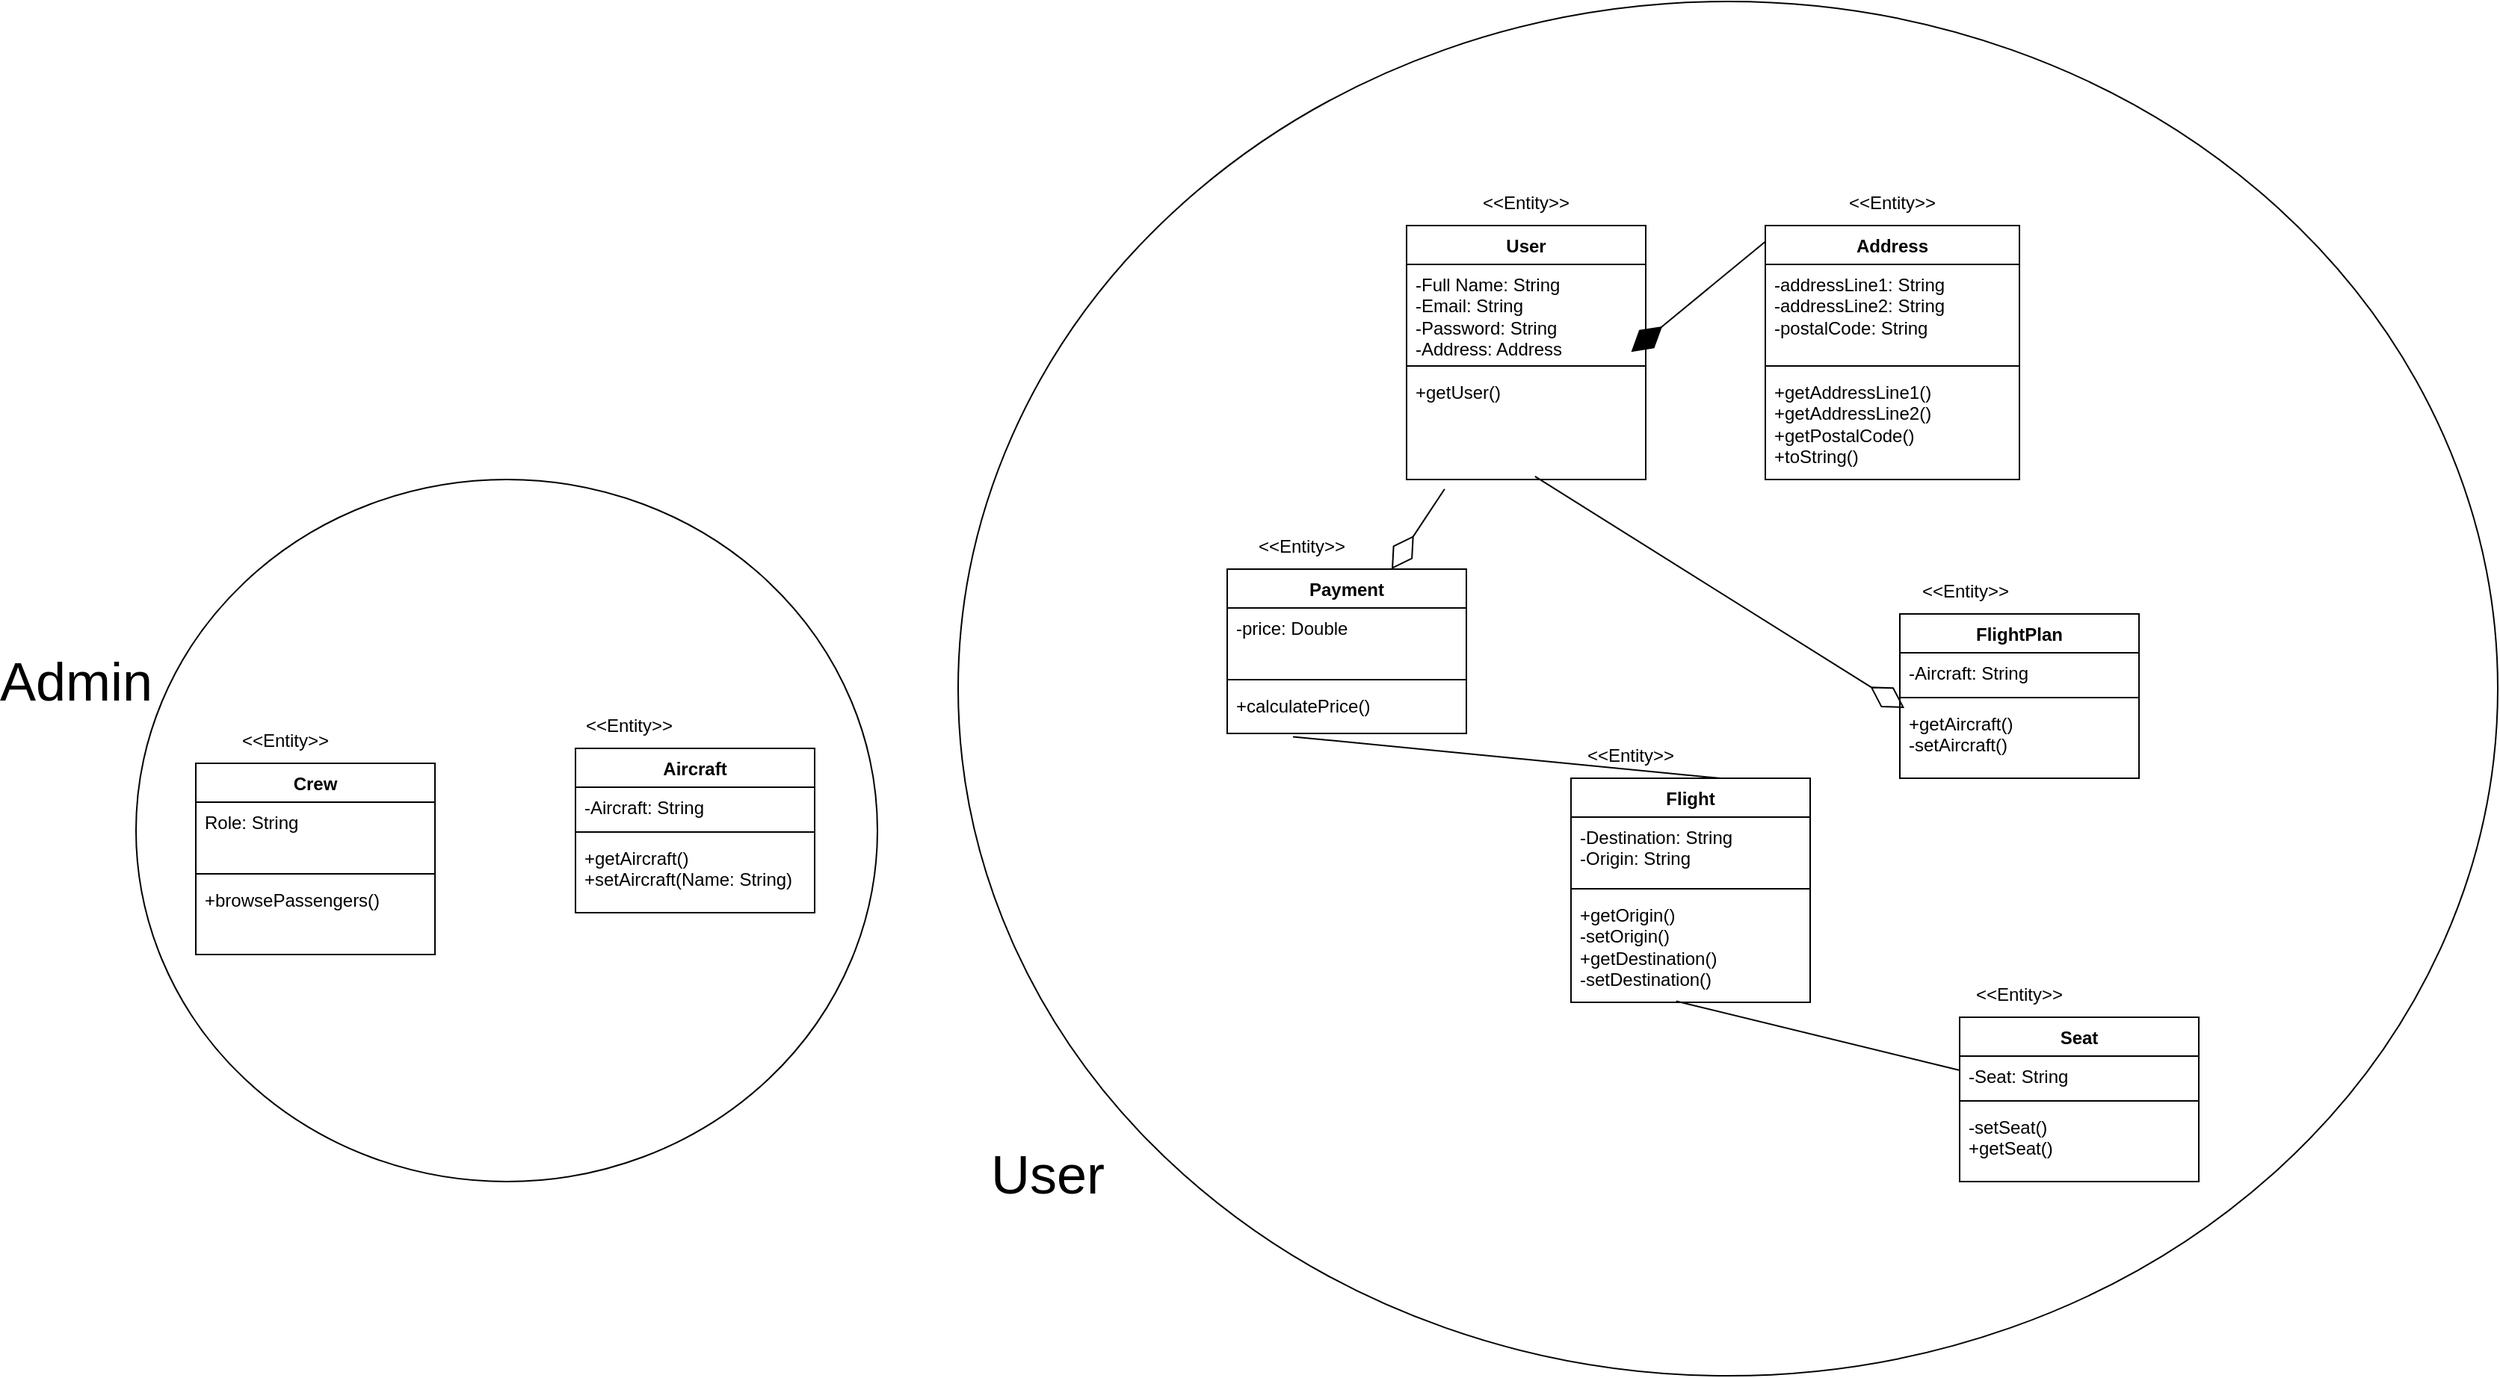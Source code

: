 <mxfile version="22.1.4" type="device">
  <diagram id="C5RBs43oDa-KdzZeNtuy" name="Page-1">
    <mxGraphModel dx="3447" dy="2157" grid="1" gridSize="10" guides="1" tooltips="1" connect="1" arrows="1" fold="1" page="1" pageScale="1" pageWidth="827" pageHeight="1169" math="0" shadow="0">
      <root>
        <mxCell id="WIyWlLk6GJQsqaUBKTNV-0" />
        <mxCell id="WIyWlLk6GJQsqaUBKTNV-1" parent="WIyWlLk6GJQsqaUBKTNV-0" />
        <mxCell id="-vH5pRsoWmM6Osm-KK8t-3" value="" style="ellipse;whiteSpace=wrap;html=1;" vertex="1" parent="WIyWlLk6GJQsqaUBKTNV-1">
          <mxGeometry x="-840" y="180" width="496" height="470" as="geometry" />
        </mxCell>
        <mxCell id="-vH5pRsoWmM6Osm-KK8t-2" value="" style="ellipse;whiteSpace=wrap;html=1;" vertex="1" parent="WIyWlLk6GJQsqaUBKTNV-1">
          <mxGeometry x="-290" y="-140" width="1030" height="920" as="geometry" />
        </mxCell>
        <mxCell id="Yz03TkBFd3FAtbBoqeUl-5" value="" style="endArrow=none;html=1;rounded=0;entryX=0.44;entryY=0.989;entryDx=0;entryDy=0;entryPerimeter=0;" parent="WIyWlLk6GJQsqaUBKTNV-1" source="bgtgCMK5aEXu05F9IUnw-32" target="bgtgCMK5aEXu05F9IUnw-29" edge="1">
          <mxGeometry width="50" height="50" relative="1" as="geometry">
            <mxPoint x="370" y="486" as="sourcePoint" />
            <mxPoint x="370" y="394" as="targetPoint" />
            <Array as="points" />
          </mxGeometry>
        </mxCell>
        <mxCell id="bgtgCMK5aEXu05F9IUnw-9" value="" style="endArrow=diamondThin;endFill=0;endSize=24;html=1;rounded=0;exitX=0.537;exitY=0.972;exitDx=0;exitDy=0;exitPerimeter=0;entryX=0.019;entryY=0.06;entryDx=0;entryDy=0;entryPerimeter=0;" parent="WIyWlLk6GJQsqaUBKTNV-1" source="bgtgCMK5aEXu05F9IUnw-17" target="LZ5K889gVJkAt_bsuOOK-11" edge="1">
          <mxGeometry width="160" relative="1" as="geometry">
            <mxPoint x="90" y="140" as="sourcePoint" />
            <mxPoint x="180" y="200" as="targetPoint" />
            <Array as="points" />
          </mxGeometry>
        </mxCell>
        <mxCell id="6pDcwxecMCzJk17_jxcg-24" value="&amp;lt;&amp;lt;Entity&amp;gt;&amp;gt;" style="text;html=1;strokeColor=none;fillColor=none;align=center;verticalAlign=middle;whiteSpace=wrap;rounded=0;" parent="WIyWlLk6GJQsqaUBKTNV-1" vertex="1">
          <mxGeometry x="305" y="-20" width="60" height="30" as="geometry" />
        </mxCell>
        <mxCell id="6pDcwxecMCzJk17_jxcg-25" value="&amp;lt;&amp;lt;Entity&amp;gt;&amp;gt;" style="text;html=1;strokeColor=none;fillColor=none;align=center;verticalAlign=middle;whiteSpace=wrap;rounded=0;" parent="WIyWlLk6GJQsqaUBKTNV-1" vertex="1">
          <mxGeometry x="354" y="240" width="60" height="30" as="geometry" />
        </mxCell>
        <mxCell id="6pDcwxecMCzJk17_jxcg-26" value="&amp;lt;&amp;lt;Entity&amp;gt;&amp;gt;" style="text;html=1;strokeColor=none;fillColor=none;align=center;verticalAlign=middle;whiteSpace=wrap;rounded=0;" parent="WIyWlLk6GJQsqaUBKTNV-1" vertex="1">
          <mxGeometry x="60" y="-20" width="60" height="30" as="geometry" />
        </mxCell>
        <mxCell id="6pDcwxecMCzJk17_jxcg-27" value="&amp;lt;&amp;lt;Entity&amp;gt;&amp;gt;" style="text;html=1;strokeColor=none;fillColor=none;align=center;verticalAlign=middle;whiteSpace=wrap;rounded=0;" parent="WIyWlLk6GJQsqaUBKTNV-1" vertex="1">
          <mxGeometry x="-90" y="210" width="60" height="30" as="geometry" />
        </mxCell>
        <mxCell id="6pDcwxecMCzJk17_jxcg-28" value="&amp;lt;&amp;lt;Entity&amp;gt;&amp;gt;" style="text;html=1;strokeColor=none;fillColor=none;align=center;verticalAlign=middle;whiteSpace=wrap;rounded=0;" parent="WIyWlLk6GJQsqaUBKTNV-1" vertex="1">
          <mxGeometry x="390" y="510" width="60" height="30" as="geometry" />
        </mxCell>
        <mxCell id="bgtgCMK5aEXu05F9IUnw-14" value="User" style="swimlane;fontStyle=1;align=center;verticalAlign=top;childLayout=stackLayout;horizontal=1;startSize=26;horizontalStack=0;resizeParent=1;resizeParentMax=0;resizeLast=0;collapsible=1;marginBottom=0;whiteSpace=wrap;html=1;" parent="WIyWlLk6GJQsqaUBKTNV-1" vertex="1">
          <mxGeometry x="10" y="10" width="160" height="170" as="geometry" />
        </mxCell>
        <mxCell id="bgtgCMK5aEXu05F9IUnw-15" value="-Full Name: String&lt;br&gt;-Email: String&lt;br&gt;-Password: String&lt;br&gt;-Address: Address" style="text;strokeColor=none;fillColor=none;align=left;verticalAlign=top;spacingLeft=4;spacingRight=4;overflow=hidden;rotatable=0;points=[[0,0.5],[1,0.5]];portConstraint=eastwest;whiteSpace=wrap;html=1;" parent="bgtgCMK5aEXu05F9IUnw-14" vertex="1">
          <mxGeometry y="26" width="160" height="64" as="geometry" />
        </mxCell>
        <mxCell id="bgtgCMK5aEXu05F9IUnw-16" value="" style="line;strokeWidth=1;fillColor=none;align=left;verticalAlign=middle;spacingTop=-1;spacingLeft=3;spacingRight=3;rotatable=0;labelPosition=right;points=[];portConstraint=eastwest;strokeColor=inherit;" parent="bgtgCMK5aEXu05F9IUnw-14" vertex="1">
          <mxGeometry y="90" width="160" height="8" as="geometry" />
        </mxCell>
        <mxCell id="bgtgCMK5aEXu05F9IUnw-17" value="+getUser()" style="text;strokeColor=none;fillColor=none;align=left;verticalAlign=top;spacingLeft=4;spacingRight=4;overflow=hidden;rotatable=0;points=[[0,0.5],[1,0.5]];portConstraint=eastwest;whiteSpace=wrap;html=1;" parent="bgtgCMK5aEXu05F9IUnw-14" vertex="1">
          <mxGeometry y="98" width="160" height="72" as="geometry" />
        </mxCell>
        <mxCell id="bgtgCMK5aEXu05F9IUnw-18" value="Address" style="swimlane;fontStyle=1;align=center;verticalAlign=top;childLayout=stackLayout;horizontal=1;startSize=26;horizontalStack=0;resizeParent=1;resizeParentMax=0;resizeLast=0;collapsible=1;marginBottom=0;whiteSpace=wrap;html=1;" parent="WIyWlLk6GJQsqaUBKTNV-1" vertex="1">
          <mxGeometry x="250" y="10" width="170" height="170" as="geometry" />
        </mxCell>
        <mxCell id="bgtgCMK5aEXu05F9IUnw-19" value="-addressLine1: String&lt;br&gt;-addressLine2: String&lt;br&gt;-postalCode: String" style="text;strokeColor=none;fillColor=none;align=left;verticalAlign=top;spacingLeft=4;spacingRight=4;overflow=hidden;rotatable=0;points=[[0,0.5],[1,0.5]];portConstraint=eastwest;whiteSpace=wrap;html=1;" parent="bgtgCMK5aEXu05F9IUnw-18" vertex="1">
          <mxGeometry y="26" width="170" height="64" as="geometry" />
        </mxCell>
        <mxCell id="bgtgCMK5aEXu05F9IUnw-20" value="" style="line;strokeWidth=1;fillColor=none;align=left;verticalAlign=middle;spacingTop=-1;spacingLeft=3;spacingRight=3;rotatable=0;labelPosition=right;points=[];portConstraint=eastwest;strokeColor=inherit;" parent="bgtgCMK5aEXu05F9IUnw-18" vertex="1">
          <mxGeometry y="90" width="170" height="8" as="geometry" />
        </mxCell>
        <mxCell id="bgtgCMK5aEXu05F9IUnw-21" value="+getAddressLine1()&lt;br&gt;+getAddressLine2()&lt;br&gt;+getPostalCode()&lt;br&gt;+toString()" style="text;strokeColor=none;fillColor=none;align=left;verticalAlign=top;spacingLeft=4;spacingRight=4;overflow=hidden;rotatable=0;points=[[0,0.5],[1,0.5]];portConstraint=eastwest;whiteSpace=wrap;html=1;" parent="bgtgCMK5aEXu05F9IUnw-18" vertex="1">
          <mxGeometry y="98" width="170" height="72" as="geometry" />
        </mxCell>
        <mxCell id="bgtgCMK5aEXu05F9IUnw-22" value="Aircraft" style="swimlane;fontStyle=1;align=center;verticalAlign=top;childLayout=stackLayout;horizontal=1;startSize=26;horizontalStack=0;resizeParent=1;resizeParentMax=0;resizeLast=0;collapsible=1;marginBottom=0;whiteSpace=wrap;html=1;" parent="WIyWlLk6GJQsqaUBKTNV-1" vertex="1">
          <mxGeometry x="-546" y="360" width="160" height="110" as="geometry" />
        </mxCell>
        <mxCell id="bgtgCMK5aEXu05F9IUnw-23" value="-Aircraft: String" style="text;strokeColor=none;fillColor=none;align=left;verticalAlign=top;spacingLeft=4;spacingRight=4;overflow=hidden;rotatable=0;points=[[0,0.5],[1,0.5]];portConstraint=eastwest;whiteSpace=wrap;html=1;" parent="bgtgCMK5aEXu05F9IUnw-22" vertex="1">
          <mxGeometry y="26" width="160" height="26" as="geometry" />
        </mxCell>
        <mxCell id="bgtgCMK5aEXu05F9IUnw-24" value="" style="line;strokeWidth=1;fillColor=none;align=left;verticalAlign=middle;spacingTop=-1;spacingLeft=3;spacingRight=3;rotatable=0;labelPosition=right;points=[];portConstraint=eastwest;strokeColor=inherit;" parent="bgtgCMK5aEXu05F9IUnw-22" vertex="1">
          <mxGeometry y="52" width="160" height="8" as="geometry" />
        </mxCell>
        <mxCell id="bgtgCMK5aEXu05F9IUnw-25" value="+getAircraft()&lt;br&gt;+setAircraft(Name: String)" style="text;strokeColor=none;fillColor=none;align=left;verticalAlign=top;spacingLeft=4;spacingRight=4;overflow=hidden;rotatable=0;points=[[0,0.5],[1,0.5]];portConstraint=eastwest;whiteSpace=wrap;html=1;" parent="bgtgCMK5aEXu05F9IUnw-22" vertex="1">
          <mxGeometry y="60" width="160" height="50" as="geometry" />
        </mxCell>
        <mxCell id="bgtgCMK5aEXu05F9IUnw-30" value="" style="endArrow=diamondThin;endFill=0;endSize=24;html=1;rounded=0;exitX=0.159;exitY=1.089;exitDx=0;exitDy=0;exitPerimeter=0;" parent="WIyWlLk6GJQsqaUBKTNV-1" source="bgtgCMK5aEXu05F9IUnw-17" edge="1">
          <mxGeometry width="160" relative="1" as="geometry">
            <mxPoint x="55" y="140" as="sourcePoint" />
            <mxPoint y="240" as="targetPoint" />
          </mxGeometry>
        </mxCell>
        <mxCell id="bgtgCMK5aEXu05F9IUnw-26" value="Flight" style="swimlane;fontStyle=1;align=center;verticalAlign=top;childLayout=stackLayout;horizontal=1;startSize=26;horizontalStack=0;resizeParent=1;resizeParentMax=0;resizeLast=0;collapsible=1;marginBottom=0;whiteSpace=wrap;html=1;" parent="WIyWlLk6GJQsqaUBKTNV-1" vertex="1">
          <mxGeometry x="120" y="380" width="160" height="150" as="geometry" />
        </mxCell>
        <mxCell id="bgtgCMK5aEXu05F9IUnw-27" value="-Destination: String&lt;br&gt;-Origin: String" style="text;strokeColor=none;fillColor=none;align=left;verticalAlign=top;spacingLeft=4;spacingRight=4;overflow=hidden;rotatable=0;points=[[0,0.5],[1,0.5]];portConstraint=eastwest;whiteSpace=wrap;html=1;" parent="bgtgCMK5aEXu05F9IUnw-26" vertex="1">
          <mxGeometry y="26" width="160" height="44" as="geometry" />
        </mxCell>
        <mxCell id="bgtgCMK5aEXu05F9IUnw-28" value="" style="line;strokeWidth=1;fillColor=none;align=left;verticalAlign=middle;spacingTop=-1;spacingLeft=3;spacingRight=3;rotatable=0;labelPosition=right;points=[];portConstraint=eastwest;strokeColor=inherit;" parent="bgtgCMK5aEXu05F9IUnw-26" vertex="1">
          <mxGeometry y="70" width="160" height="8" as="geometry" />
        </mxCell>
        <mxCell id="bgtgCMK5aEXu05F9IUnw-29" value="+getOrigin()&lt;br&gt;-setOrigin()&lt;br&gt;+getDestination()&lt;br&gt;-setDestination()" style="text;strokeColor=none;fillColor=none;align=left;verticalAlign=top;spacingLeft=4;spacingRight=4;overflow=hidden;rotatable=0;points=[[0,0.5],[1,0.5]];portConstraint=eastwest;whiteSpace=wrap;html=1;" parent="bgtgCMK5aEXu05F9IUnw-26" vertex="1">
          <mxGeometry y="78" width="160" height="72" as="geometry" />
        </mxCell>
        <mxCell id="bgtgCMK5aEXu05F9IUnw-32" value="Seat" style="swimlane;fontStyle=1;align=center;verticalAlign=top;childLayout=stackLayout;horizontal=1;startSize=26;horizontalStack=0;resizeParent=1;resizeParentMax=0;resizeLast=0;collapsible=1;marginBottom=0;whiteSpace=wrap;html=1;" parent="WIyWlLk6GJQsqaUBKTNV-1" vertex="1">
          <mxGeometry x="380" y="540" width="160" height="110" as="geometry" />
        </mxCell>
        <mxCell id="bgtgCMK5aEXu05F9IUnw-33" value="-Seat: String" style="text;strokeColor=none;fillColor=none;align=left;verticalAlign=top;spacingLeft=4;spacingRight=4;overflow=hidden;rotatable=0;points=[[0,0.5],[1,0.5]];portConstraint=eastwest;whiteSpace=wrap;html=1;" parent="bgtgCMK5aEXu05F9IUnw-32" vertex="1">
          <mxGeometry y="26" width="160" height="26" as="geometry" />
        </mxCell>
        <mxCell id="bgtgCMK5aEXu05F9IUnw-34" value="" style="line;strokeWidth=1;fillColor=none;align=left;verticalAlign=middle;spacingTop=-1;spacingLeft=3;spacingRight=3;rotatable=0;labelPosition=right;points=[];portConstraint=eastwest;strokeColor=inherit;" parent="bgtgCMK5aEXu05F9IUnw-32" vertex="1">
          <mxGeometry y="52" width="160" height="8" as="geometry" />
        </mxCell>
        <mxCell id="bgtgCMK5aEXu05F9IUnw-35" value="-setSeat()&lt;br&gt;+getSeat()" style="text;strokeColor=none;fillColor=none;align=left;verticalAlign=top;spacingLeft=4;spacingRight=4;overflow=hidden;rotatable=0;points=[[0,0.5],[1,0.5]];portConstraint=eastwest;whiteSpace=wrap;html=1;" parent="bgtgCMK5aEXu05F9IUnw-32" vertex="1">
          <mxGeometry y="60" width="160" height="50" as="geometry" />
        </mxCell>
        <mxCell id="6pDcwxecMCzJk17_jxcg-50" value="Crew" style="swimlane;fontStyle=1;align=center;verticalAlign=top;childLayout=stackLayout;horizontal=1;startSize=26;horizontalStack=0;resizeParent=1;resizeParentMax=0;resizeLast=0;collapsible=1;marginBottom=0;whiteSpace=wrap;html=1;" parent="WIyWlLk6GJQsqaUBKTNV-1" vertex="1">
          <mxGeometry x="-800" y="370" width="160" height="128" as="geometry" />
        </mxCell>
        <mxCell id="6pDcwxecMCzJk17_jxcg-51" value="Role: String" style="text;strokeColor=none;fillColor=none;align=left;verticalAlign=top;spacingLeft=4;spacingRight=4;overflow=hidden;rotatable=0;points=[[0,0.5],[1,0.5]];portConstraint=eastwest;whiteSpace=wrap;html=1;" parent="6pDcwxecMCzJk17_jxcg-50" vertex="1">
          <mxGeometry y="26" width="160" height="44" as="geometry" />
        </mxCell>
        <mxCell id="6pDcwxecMCzJk17_jxcg-52" value="" style="line;strokeWidth=1;fillColor=none;align=left;verticalAlign=middle;spacingTop=-1;spacingLeft=3;spacingRight=3;rotatable=0;labelPosition=right;points=[];portConstraint=eastwest;strokeColor=inherit;" parent="6pDcwxecMCzJk17_jxcg-50" vertex="1">
          <mxGeometry y="70" width="160" height="8" as="geometry" />
        </mxCell>
        <mxCell id="6pDcwxecMCzJk17_jxcg-53" value="+browsePassengers()" style="text;strokeColor=none;fillColor=none;align=left;verticalAlign=top;spacingLeft=4;spacingRight=4;overflow=hidden;rotatable=0;points=[[0,0.5],[1,0.5]];portConstraint=eastwest;whiteSpace=wrap;html=1;" parent="6pDcwxecMCzJk17_jxcg-50" vertex="1">
          <mxGeometry y="78" width="160" height="50" as="geometry" />
        </mxCell>
        <mxCell id="LZ5K889gVJkAt_bsuOOK-0" value="&amp;lt;&amp;lt;Entity&amp;gt;&amp;gt;" style="text;html=1;strokeColor=none;fillColor=none;align=center;verticalAlign=middle;whiteSpace=wrap;rounded=0;" parent="WIyWlLk6GJQsqaUBKTNV-1" vertex="1">
          <mxGeometry x="-770" y="340" width="60" height="30" as="geometry" />
        </mxCell>
        <mxCell id="bgtgCMK5aEXu05F9IUnw-39" value="" style="endArrow=diamondThin;endFill=1;endSize=24;html=1;rounded=0;entryX=0.939;entryY=0.916;entryDx=0;entryDy=0;entryPerimeter=0;exitX=0;exitY=0.063;exitDx=0;exitDy=0;exitPerimeter=0;" parent="WIyWlLk6GJQsqaUBKTNV-1" source="bgtgCMK5aEXu05F9IUnw-18" target="bgtgCMK5aEXu05F9IUnw-15" edge="1">
          <mxGeometry width="160" relative="1" as="geometry">
            <mxPoint x="149.48" y="-38.79" as="sourcePoint" />
            <mxPoint x="290" y="-70.0" as="targetPoint" />
          </mxGeometry>
        </mxCell>
        <mxCell id="LZ5K889gVJkAt_bsuOOK-1" value="Payment" style="swimlane;fontStyle=1;align=center;verticalAlign=top;childLayout=stackLayout;horizontal=1;startSize=26;horizontalStack=0;resizeParent=1;resizeParentMax=0;resizeLast=0;collapsible=1;marginBottom=0;whiteSpace=wrap;html=1;" parent="WIyWlLk6GJQsqaUBKTNV-1" vertex="1">
          <mxGeometry x="-110" y="240" width="160" height="110" as="geometry" />
        </mxCell>
        <mxCell id="LZ5K889gVJkAt_bsuOOK-2" value="-price: Double" style="text;strokeColor=none;fillColor=none;align=left;verticalAlign=top;spacingLeft=4;spacingRight=4;overflow=hidden;rotatable=0;points=[[0,0.5],[1,0.5]];portConstraint=eastwest;whiteSpace=wrap;html=1;" parent="LZ5K889gVJkAt_bsuOOK-1" vertex="1">
          <mxGeometry y="26" width="160" height="44" as="geometry" />
        </mxCell>
        <mxCell id="LZ5K889gVJkAt_bsuOOK-3" value="" style="line;strokeWidth=1;fillColor=none;align=left;verticalAlign=middle;spacingTop=-1;spacingLeft=3;spacingRight=3;rotatable=0;labelPosition=right;points=[];portConstraint=eastwest;strokeColor=inherit;" parent="LZ5K889gVJkAt_bsuOOK-1" vertex="1">
          <mxGeometry y="70" width="160" height="8" as="geometry" />
        </mxCell>
        <mxCell id="LZ5K889gVJkAt_bsuOOK-4" value="+calculatePrice()" style="text;strokeColor=none;fillColor=none;align=left;verticalAlign=top;spacingLeft=4;spacingRight=4;overflow=hidden;rotatable=0;points=[[0,0.5],[1,0.5]];portConstraint=eastwest;whiteSpace=wrap;html=1;" parent="LZ5K889gVJkAt_bsuOOK-1" vertex="1">
          <mxGeometry y="78" width="160" height="32" as="geometry" />
        </mxCell>
        <mxCell id="LZ5K889gVJkAt_bsuOOK-5" value="" style="endArrow=none;html=1;rounded=0;exitX=0.625;exitY=0;exitDx=0;exitDy=0;exitPerimeter=0;entryX=0.275;entryY=1.069;entryDx=0;entryDy=0;entryPerimeter=0;" parent="WIyWlLk6GJQsqaUBKTNV-1" source="bgtgCMK5aEXu05F9IUnw-26" target="LZ5K889gVJkAt_bsuOOK-4" edge="1">
          <mxGeometry width="50" height="50" relative="1" as="geometry">
            <mxPoint x="460" y="250" as="sourcePoint" />
            <mxPoint x="510" y="200" as="targetPoint" />
          </mxGeometry>
        </mxCell>
        <mxCell id="LZ5K889gVJkAt_bsuOOK-6" value="&amp;lt;&amp;lt;Entity&amp;gt;&amp;gt;" style="text;html=1;strokeColor=none;fillColor=none;align=center;verticalAlign=middle;whiteSpace=wrap;rounded=0;" parent="WIyWlLk6GJQsqaUBKTNV-1" vertex="1">
          <mxGeometry x="130" y="350" width="60" height="30" as="geometry" />
        </mxCell>
        <mxCell id="LZ5K889gVJkAt_bsuOOK-8" value="FlightPlan" style="swimlane;fontStyle=1;align=center;verticalAlign=top;childLayout=stackLayout;horizontal=1;startSize=26;horizontalStack=0;resizeParent=1;resizeParentMax=0;resizeLast=0;collapsible=1;marginBottom=0;whiteSpace=wrap;html=1;" parent="WIyWlLk6GJQsqaUBKTNV-1" vertex="1">
          <mxGeometry x="340" y="270" width="160" height="110" as="geometry" />
        </mxCell>
        <mxCell id="LZ5K889gVJkAt_bsuOOK-9" value="-Aircraft: String" style="text;strokeColor=none;fillColor=none;align=left;verticalAlign=top;spacingLeft=4;spacingRight=4;overflow=hidden;rotatable=0;points=[[0,0.5],[1,0.5]];portConstraint=eastwest;whiteSpace=wrap;html=1;" parent="LZ5K889gVJkAt_bsuOOK-8" vertex="1">
          <mxGeometry y="26" width="160" height="26" as="geometry" />
        </mxCell>
        <mxCell id="LZ5K889gVJkAt_bsuOOK-10" value="" style="line;strokeWidth=1;fillColor=none;align=left;verticalAlign=middle;spacingTop=-1;spacingLeft=3;spacingRight=3;rotatable=0;labelPosition=right;points=[];portConstraint=eastwest;strokeColor=inherit;" parent="LZ5K889gVJkAt_bsuOOK-8" vertex="1">
          <mxGeometry y="52" width="160" height="8" as="geometry" />
        </mxCell>
        <mxCell id="LZ5K889gVJkAt_bsuOOK-11" value="+getAircraft()&lt;br&gt;-setAircraft()" style="text;strokeColor=none;fillColor=none;align=left;verticalAlign=top;spacingLeft=4;spacingRight=4;overflow=hidden;rotatable=0;points=[[0,0.5],[1,0.5]];portConstraint=eastwest;whiteSpace=wrap;html=1;" parent="LZ5K889gVJkAt_bsuOOK-8" vertex="1">
          <mxGeometry y="60" width="160" height="50" as="geometry" />
        </mxCell>
        <mxCell id="-vH5pRsoWmM6Osm-KK8t-1" value="&amp;lt;&amp;lt;Entity&amp;gt;&amp;gt;" style="text;html=1;strokeColor=none;fillColor=none;align=center;verticalAlign=middle;whiteSpace=wrap;rounded=0;" vertex="1" parent="WIyWlLk6GJQsqaUBKTNV-1">
          <mxGeometry x="-540" y="330" width="60" height="30" as="geometry" />
        </mxCell>
        <mxCell id="-vH5pRsoWmM6Osm-KK8t-4" value="&lt;font style=&quot;font-size: 36px;&quot;&gt;User&lt;/font&gt;" style="text;html=1;strokeColor=none;fillColor=none;align=center;verticalAlign=middle;whiteSpace=wrap;rounded=0;" vertex="1" parent="WIyWlLk6GJQsqaUBKTNV-1">
          <mxGeometry x="-260" y="630" width="60" height="30" as="geometry" />
        </mxCell>
        <mxCell id="-vH5pRsoWmM6Osm-KK8t-5" value="&lt;font style=&quot;font-size: 36px;&quot;&gt;Admin&lt;br&gt;&lt;/font&gt;" style="text;html=1;strokeColor=none;fillColor=none;align=center;verticalAlign=middle;whiteSpace=wrap;rounded=0;" vertex="1" parent="WIyWlLk6GJQsqaUBKTNV-1">
          <mxGeometry x="-910" y="300" width="60" height="30" as="geometry" />
        </mxCell>
      </root>
    </mxGraphModel>
  </diagram>
</mxfile>
